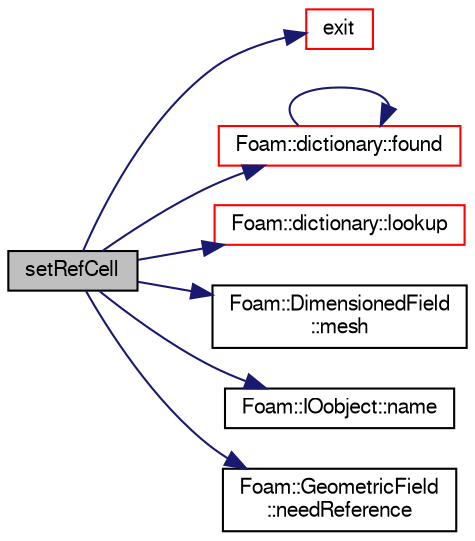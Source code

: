 digraph "setRefCell"
{
  bgcolor="transparent";
  edge [fontname="FreeSans",fontsize="10",labelfontname="FreeSans",labelfontsize="10"];
  node [fontname="FreeSans",fontsize="10",shape=record];
  rankdir="LR";
  Node1303 [label="setRefCell",height=0.2,width=0.4,color="black", fillcolor="grey75", style="filled", fontcolor="black"];
  Node1303 -> Node1304 [color="midnightblue",fontsize="10",style="solid",fontname="FreeSans"];
  Node1304 [label="exit",height=0.2,width=0.4,color="red",URL="$a21124.html#a06ca7250d8e89caf05243ec094843642"];
  Node1303 -> Node1351 [color="midnightblue",fontsize="10",style="solid",fontname="FreeSans"];
  Node1351 [label="Foam::dictionary::found",height=0.2,width=0.4,color="red",URL="$a26014.html#adcd3d5d43253006ef145e56b43025d28",tooltip="Search dictionary for given keyword. "];
  Node1351 -> Node1351 [color="midnightblue",fontsize="10",style="solid",fontname="FreeSans"];
  Node1303 -> Node1353 [color="midnightblue",fontsize="10",style="solid",fontname="FreeSans"];
  Node1353 [label="Foam::dictionary::lookup",height=0.2,width=0.4,color="red",URL="$a26014.html#a6a0727fa523e48977e27348663def509",tooltip="Find and return an entry data stream. "];
  Node1303 -> Node1369 [color="midnightblue",fontsize="10",style="solid",fontname="FreeSans"];
  Node1369 [label="Foam::DimensionedField\l::mesh",height=0.2,width=0.4,color="black",URL="$a26390.html#a8f1110830348a1448a14ab5e3cf47e3b",tooltip="Return mesh. "];
  Node1303 -> Node1367 [color="midnightblue",fontsize="10",style="solid",fontname="FreeSans"];
  Node1367 [label="Foam::IOobject::name",height=0.2,width=0.4,color="black",URL="$a26142.html#acc80e00a8ac919288fb55bd14cc88bf6",tooltip="Return name. "];
  Node1303 -> Node1606 [color="midnightblue",fontsize="10",style="solid",fontname="FreeSans"];
  Node1606 [label="Foam::GeometricField\l::needReference",height=0.2,width=0.4,color="black",URL="$a22434.html#aa8ac5fb68ac9e9314981ffff9f7245b2",tooltip="Does the field need a reference level for solution. "];
}
